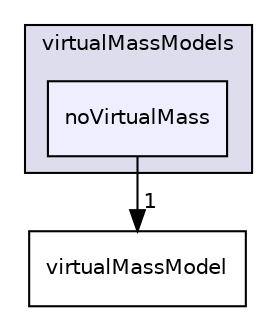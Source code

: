 digraph "noVirtualMass" {
  bgcolor=transparent;
  compound=true
  node [ fontsize="10", fontname="Helvetica"];
  edge [ labelfontsize="10", labelfontname="Helvetica"];
  subgraph clusterdir_67633925abda52132b1de32dfb52dccd {
    graph [ bgcolor="#ddddee", pencolor="black", label="virtualMassModels" fontname="Helvetica", fontsize="10", URL="dir_67633925abda52132b1de32dfb52dccd.html"]
  dir_b71bccbf15aae6d3e9b21bbdbe2e8be4 [shape=box, label="noVirtualMass", style="filled", fillcolor="#eeeeff", pencolor="black", URL="dir_b71bccbf15aae6d3e9b21bbdbe2e8be4.html"];
  }
  dir_82372d258176b921c12c1576275e49ce [shape=box label="virtualMassModel" URL="dir_82372d258176b921c12c1576275e49ce.html"];
  dir_b71bccbf15aae6d3e9b21bbdbe2e8be4->dir_82372d258176b921c12c1576275e49ce [headlabel="1", labeldistance=1.5 headhref="dir_000169_000152.html"];
}
